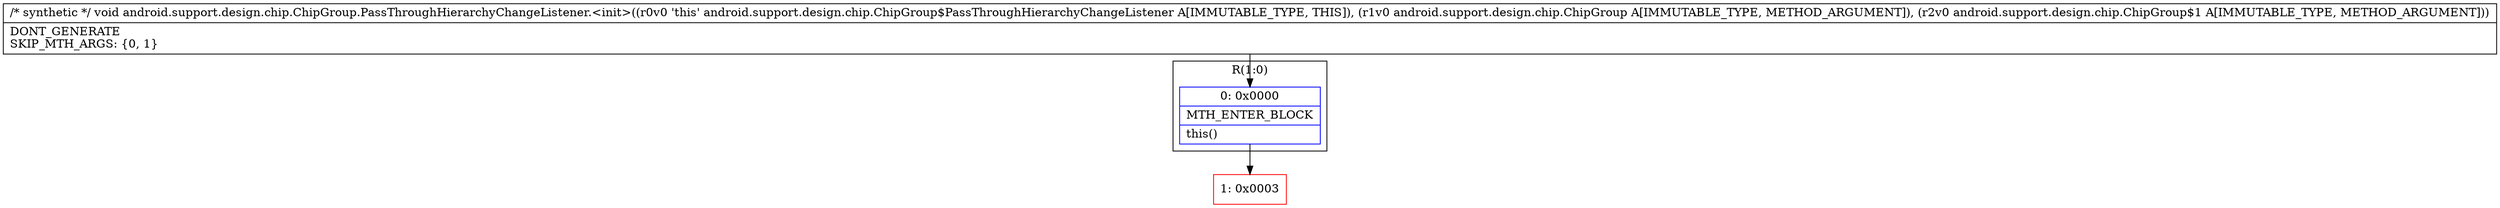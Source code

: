 digraph "CFG forandroid.support.design.chip.ChipGroup.PassThroughHierarchyChangeListener.\<init\>(Landroid\/support\/design\/chip\/ChipGroup;Landroid\/support\/design\/chip\/ChipGroup$1;)V" {
subgraph cluster_Region_2013623122 {
label = "R(1:0)";
node [shape=record,color=blue];
Node_0 [shape=record,label="{0\:\ 0x0000|MTH_ENTER_BLOCK\l|this()\l}"];
}
Node_1 [shape=record,color=red,label="{1\:\ 0x0003}"];
MethodNode[shape=record,label="{\/* synthetic *\/ void android.support.design.chip.ChipGroup.PassThroughHierarchyChangeListener.\<init\>((r0v0 'this' android.support.design.chip.ChipGroup$PassThroughHierarchyChangeListener A[IMMUTABLE_TYPE, THIS]), (r1v0 android.support.design.chip.ChipGroup A[IMMUTABLE_TYPE, METHOD_ARGUMENT]), (r2v0 android.support.design.chip.ChipGroup$1 A[IMMUTABLE_TYPE, METHOD_ARGUMENT]))  | DONT_GENERATE\lSKIP_MTH_ARGS: \{0, 1\}\l}"];
MethodNode -> Node_0;
Node_0 -> Node_1;
}

